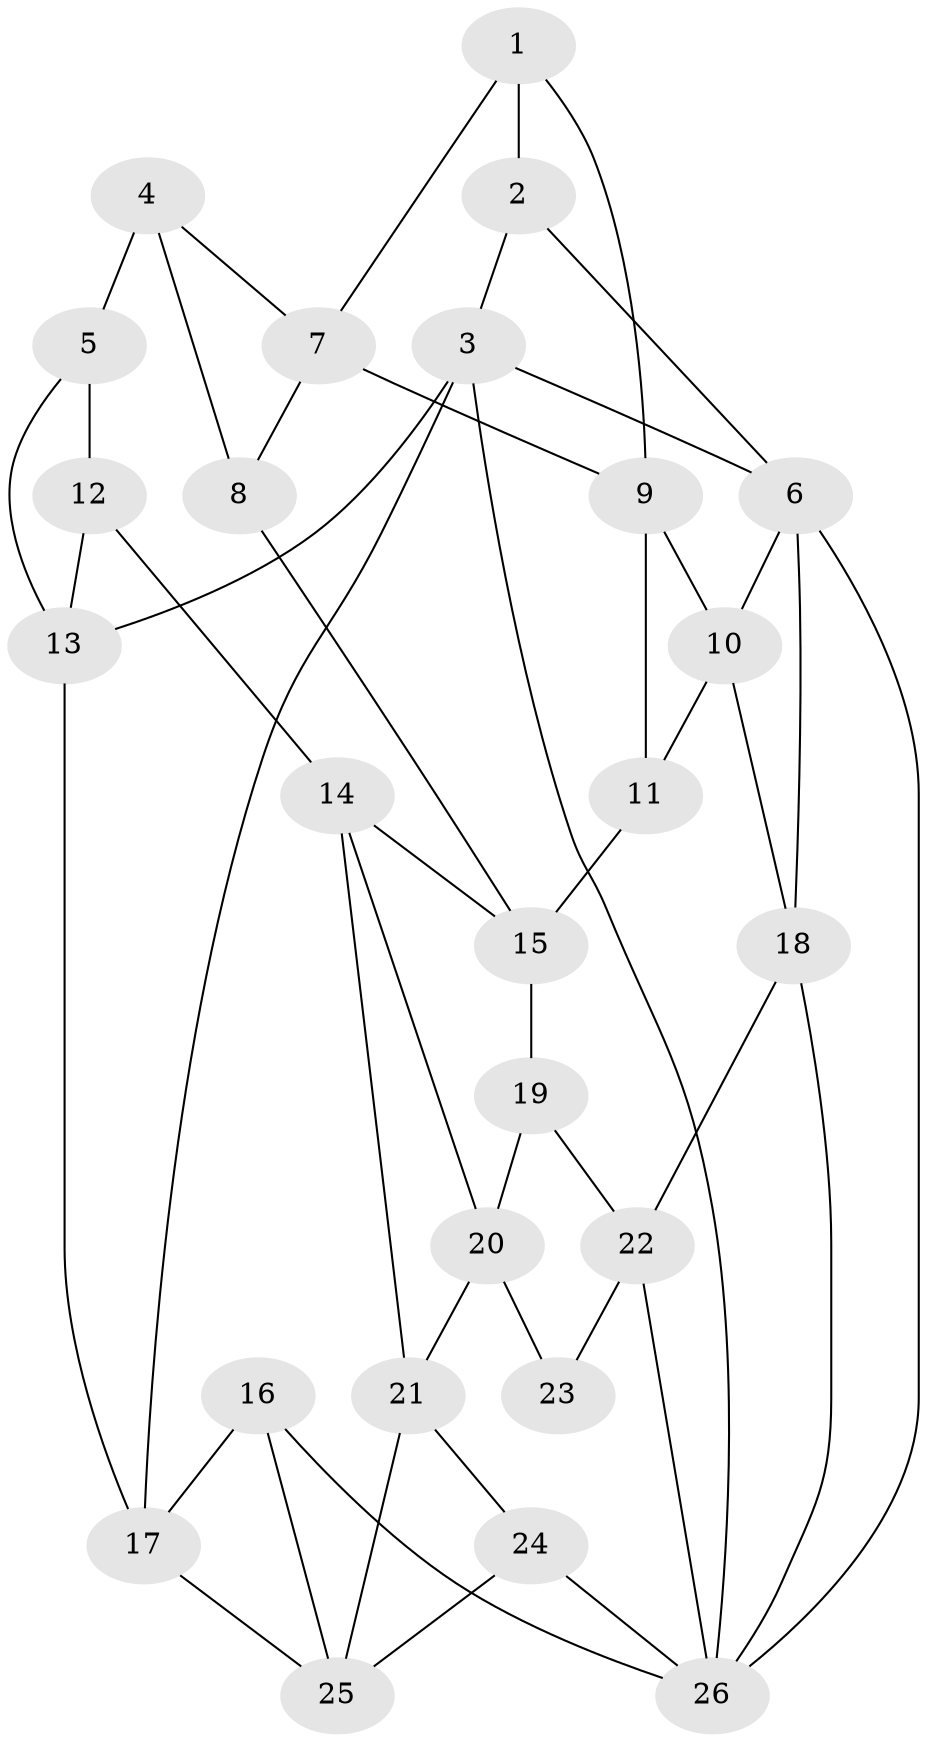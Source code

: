 // original degree distribution, {3: 0.038461538461538464, 4: 0.23076923076923078, 5: 0.5384615384615384, 6: 0.19230769230769232}
// Generated by graph-tools (version 1.1) at 2025/03/03/09/25 03:03:22]
// undirected, 26 vertices, 48 edges
graph export_dot {
graph [start="1"]
  node [color=gray90,style=filled];
  1;
  2;
  3;
  4;
  5;
  6;
  7;
  8;
  9;
  10;
  11;
  12;
  13;
  14;
  15;
  16;
  17;
  18;
  19;
  20;
  21;
  22;
  23;
  24;
  25;
  26;
  1 -- 2 [weight=1.0];
  1 -- 7 [weight=1.0];
  1 -- 9 [weight=1.0];
  2 -- 3 [weight=1.0];
  2 -- 6 [weight=1.0];
  3 -- 6 [weight=1.0];
  3 -- 13 [weight=1.0];
  3 -- 17 [weight=1.0];
  3 -- 26 [weight=1.0];
  4 -- 5 [weight=2.0];
  4 -- 7 [weight=1.0];
  4 -- 8 [weight=1.0];
  5 -- 12 [weight=1.0];
  5 -- 13 [weight=1.0];
  6 -- 10 [weight=1.0];
  6 -- 18 [weight=1.0];
  6 -- 26 [weight=1.0];
  7 -- 8 [weight=1.0];
  7 -- 9 [weight=1.0];
  8 -- 15 [weight=1.0];
  9 -- 10 [weight=1.0];
  9 -- 11 [weight=1.0];
  10 -- 11 [weight=1.0];
  10 -- 18 [weight=1.0];
  11 -- 15 [weight=1.0];
  12 -- 13 [weight=1.0];
  12 -- 14 [weight=1.0];
  13 -- 17 [weight=1.0];
  14 -- 15 [weight=1.0];
  14 -- 20 [weight=1.0];
  14 -- 21 [weight=1.0];
  15 -- 19 [weight=1.0];
  16 -- 17 [weight=1.0];
  16 -- 25 [weight=1.0];
  16 -- 26 [weight=1.0];
  17 -- 25 [weight=1.0];
  18 -- 22 [weight=1.0];
  18 -- 26 [weight=1.0];
  19 -- 20 [weight=1.0];
  19 -- 22 [weight=1.0];
  20 -- 21 [weight=1.0];
  20 -- 23 [weight=2.0];
  21 -- 24 [weight=1.0];
  21 -- 25 [weight=1.0];
  22 -- 23 [weight=1.0];
  22 -- 26 [weight=1.0];
  24 -- 25 [weight=1.0];
  24 -- 26 [weight=1.0];
}
